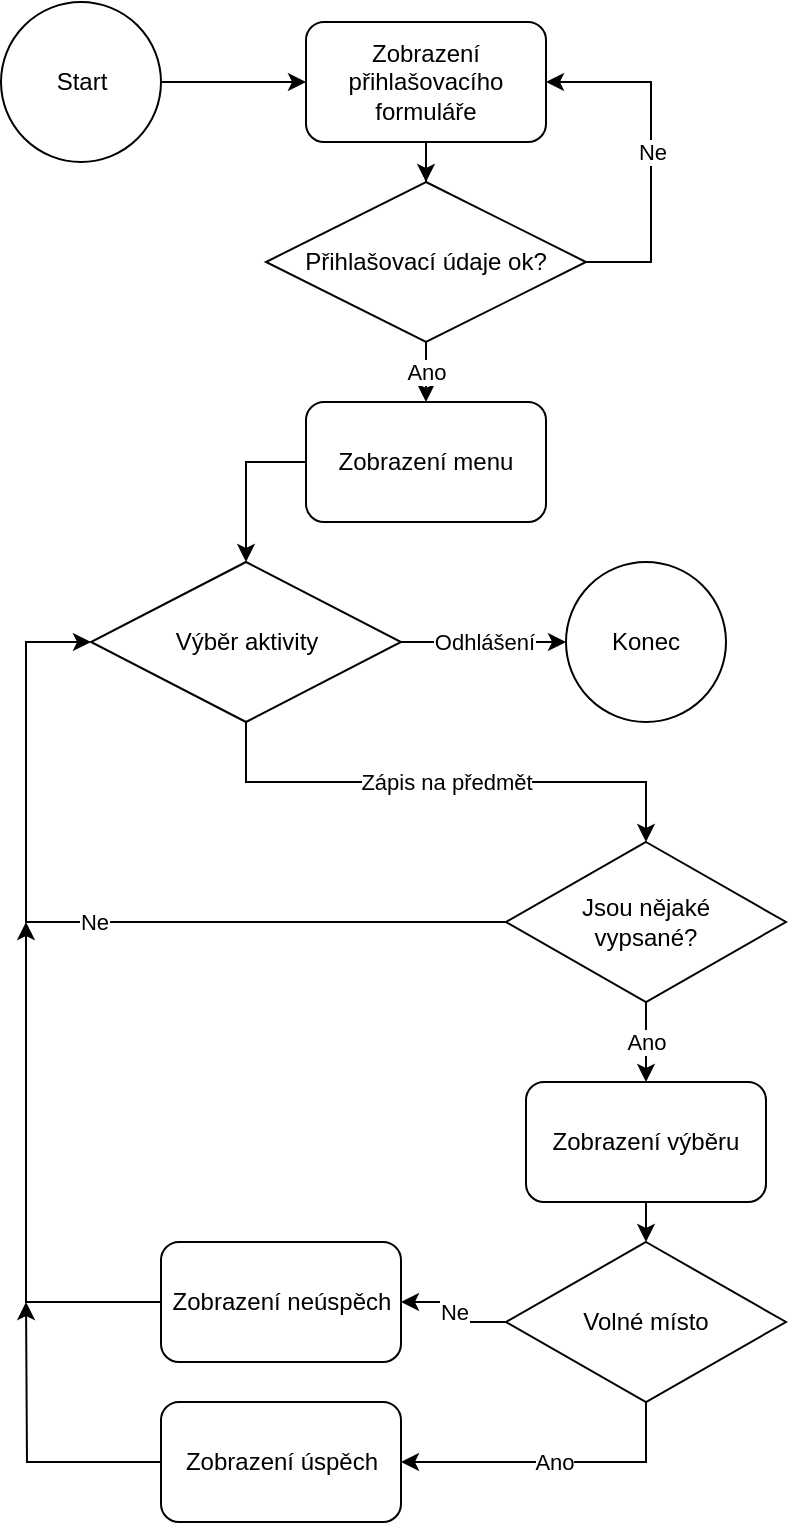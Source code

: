 <mxfile version="21.3.3" type="google">
  <diagram name="Page-1" id="GUHZCYI59kCP9ARATvkp">
    <mxGraphModel grid="1" page="1" gridSize="10" guides="1" tooltips="1" connect="1" arrows="1" fold="1" pageScale="1" pageWidth="1169" pageHeight="1654" math="0" shadow="0">
      <root>
        <mxCell id="0" />
        <mxCell id="1" parent="0" />
        <mxCell id="p6rU8YYEgjOAGoax0Zxj-3" value="" style="edgeStyle=orthogonalEdgeStyle;rounded=0;orthogonalLoop=1;jettySize=auto;html=1;" edge="1" parent="1" source="p6rU8YYEgjOAGoax0Zxj-1" target="p6rU8YYEgjOAGoax0Zxj-2">
          <mxGeometry relative="1" as="geometry" />
        </mxCell>
        <mxCell id="p6rU8YYEgjOAGoax0Zxj-1" value="&lt;div&gt;Start&lt;/div&gt;" style="ellipse;whiteSpace=wrap;html=1;aspect=fixed;" vertex="1" parent="1">
          <mxGeometry x="437.5" y="130" width="80" height="80" as="geometry" />
        </mxCell>
        <mxCell id="p6rU8YYEgjOAGoax0Zxj-7" value="" style="edgeStyle=orthogonalEdgeStyle;rounded=0;orthogonalLoop=1;jettySize=auto;html=1;" edge="1" parent="1" source="p6rU8YYEgjOAGoax0Zxj-2" target="p6rU8YYEgjOAGoax0Zxj-6">
          <mxGeometry relative="1" as="geometry" />
        </mxCell>
        <mxCell id="p6rU8YYEgjOAGoax0Zxj-2" value="&lt;div&gt;Zobrazení&lt;/div&gt;&lt;div&gt;přihlašovacího formuláře&lt;br&gt;&lt;/div&gt;" style="rounded=1;whiteSpace=wrap;html=1;" vertex="1" parent="1">
          <mxGeometry x="590" y="140" width="120" height="60" as="geometry" />
        </mxCell>
        <mxCell id="p6rU8YYEgjOAGoax0Zxj-8" value="Ne" style="edgeStyle=orthogonalEdgeStyle;rounded=0;orthogonalLoop=1;jettySize=auto;html=1;exitX=1;exitY=0.5;exitDx=0;exitDy=0;entryX=1;entryY=0.5;entryDx=0;entryDy=0;" edge="1" parent="1" source="p6rU8YYEgjOAGoax0Zxj-6" target="p6rU8YYEgjOAGoax0Zxj-2">
          <mxGeometry relative="1" as="geometry">
            <mxPoint x="652.5" y="170" as="targetPoint" />
            <Array as="points">
              <mxPoint x="762.5" y="260" />
              <mxPoint x="762.5" y="170" />
            </Array>
          </mxGeometry>
        </mxCell>
        <mxCell id="p6rU8YYEgjOAGoax0Zxj-11" value="Ano" style="edgeStyle=orthogonalEdgeStyle;rounded=0;orthogonalLoop=1;jettySize=auto;html=1;exitX=0.5;exitY=1;exitDx=0;exitDy=0;entryX=0.5;entryY=0;entryDx=0;entryDy=0;" edge="1" parent="1" source="p6rU8YYEgjOAGoax0Zxj-6" target="p6rU8YYEgjOAGoax0Zxj-10">
          <mxGeometry relative="1" as="geometry" />
        </mxCell>
        <mxCell id="p6rU8YYEgjOAGoax0Zxj-6" value="Přihlašovací údaje ok?" style="rhombus;whiteSpace=wrap;html=1;" vertex="1" parent="1">
          <mxGeometry x="570" y="220" width="160" height="80" as="geometry" />
        </mxCell>
        <mxCell id="p6rU8YYEgjOAGoax0Zxj-13" value="" style="edgeStyle=orthogonalEdgeStyle;rounded=0;orthogonalLoop=1;jettySize=auto;html=1;exitX=0;exitY=0.5;exitDx=0;exitDy=0;" edge="1" parent="1" source="p6rU8YYEgjOAGoax0Zxj-10" target="p6rU8YYEgjOAGoax0Zxj-12">
          <mxGeometry relative="1" as="geometry" />
        </mxCell>
        <mxCell id="p6rU8YYEgjOAGoax0Zxj-10" value="Zobrazení menu" style="rounded=1;whiteSpace=wrap;html=1;" vertex="1" parent="1">
          <mxGeometry x="590" y="330" width="120" height="60" as="geometry" />
        </mxCell>
        <mxCell id="p6rU8YYEgjOAGoax0Zxj-31" value="Zápis na předmět" style="edgeStyle=orthogonalEdgeStyle;rounded=0;orthogonalLoop=1;jettySize=auto;html=1;exitX=0.5;exitY=1;exitDx=0;exitDy=0;entryX=0.5;entryY=0;entryDx=0;entryDy=0;" edge="1" parent="1" source="p6rU8YYEgjOAGoax0Zxj-12" target="p6rU8YYEgjOAGoax0Zxj-21">
          <mxGeometry relative="1" as="geometry" />
        </mxCell>
        <mxCell id="p6rU8YYEgjOAGoax0Zxj-32" value="Odhlášení" style="edgeStyle=orthogonalEdgeStyle;rounded=0;orthogonalLoop=1;jettySize=auto;html=1;exitX=1;exitY=0.5;exitDx=0;exitDy=0;entryX=0;entryY=0.5;entryDx=0;entryDy=0;" edge="1" parent="1" source="p6rU8YYEgjOAGoax0Zxj-12" target="p6rU8YYEgjOAGoax0Zxj-16">
          <mxGeometry relative="1" as="geometry" />
        </mxCell>
        <mxCell id="p6rU8YYEgjOAGoax0Zxj-12" value="Výběr aktivity" style="rhombus;whiteSpace=wrap;html=1;" vertex="1" parent="1">
          <mxGeometry x="482.5" y="410" width="155" height="80" as="geometry" />
        </mxCell>
        <mxCell id="p6rU8YYEgjOAGoax0Zxj-16" value="Konec" style="ellipse;whiteSpace=wrap;html=1;rounded=1;" vertex="1" parent="1">
          <mxGeometry x="720" y="410" width="80" height="80" as="geometry" />
        </mxCell>
        <mxCell id="p6rU8YYEgjOAGoax0Zxj-23" value="Ne" style="edgeStyle=orthogonalEdgeStyle;rounded=0;orthogonalLoop=1;jettySize=auto;html=1;exitX=0;exitY=0.5;exitDx=0;exitDy=0;entryX=0;entryY=0.5;entryDx=0;entryDy=0;" edge="1" parent="1" source="p6rU8YYEgjOAGoax0Zxj-21" target="p6rU8YYEgjOAGoax0Zxj-12">
          <mxGeometry relative="1" as="geometry">
            <Array as="points">
              <mxPoint x="450" y="590" />
              <mxPoint x="450" y="450" />
            </Array>
          </mxGeometry>
        </mxCell>
        <mxCell id="p6rU8YYEgjOAGoax0Zxj-25" value="Ano" style="edgeStyle=orthogonalEdgeStyle;rounded=0;orthogonalLoop=1;jettySize=auto;html=1;" edge="1" parent="1" source="p6rU8YYEgjOAGoax0Zxj-21" target="p6rU8YYEgjOAGoax0Zxj-24">
          <mxGeometry relative="1" as="geometry" />
        </mxCell>
        <mxCell id="p6rU8YYEgjOAGoax0Zxj-21" value="Jsou nějaké &lt;br&gt;vypsané?" style="rhombus;whiteSpace=wrap;html=1;" vertex="1" parent="1">
          <mxGeometry x="690" y="550" width="140" height="80" as="geometry" />
        </mxCell>
        <mxCell id="p6rU8YYEgjOAGoax0Zxj-28" style="edgeStyle=orthogonalEdgeStyle;rounded=0;orthogonalLoop=1;jettySize=auto;html=1;exitX=0.5;exitY=1;exitDx=0;exitDy=0;entryX=0.5;entryY=0;entryDx=0;entryDy=0;" edge="1" parent="1" source="p6rU8YYEgjOAGoax0Zxj-24" target="p6rU8YYEgjOAGoax0Zxj-27">
          <mxGeometry relative="1" as="geometry" />
        </mxCell>
        <mxCell id="p6rU8YYEgjOAGoax0Zxj-24" value="Zobrazení výběru" style="rounded=1;whiteSpace=wrap;html=1;" vertex="1" parent="1">
          <mxGeometry x="700" y="670" width="120" height="60" as="geometry" />
        </mxCell>
        <mxCell id="p6rU8YYEgjOAGoax0Zxj-34" value="Ne" style="edgeStyle=orthogonalEdgeStyle;rounded=0;orthogonalLoop=1;jettySize=auto;html=1;exitX=0;exitY=0.5;exitDx=0;exitDy=0;entryX=1;entryY=0.5;entryDx=0;entryDy=0;" edge="1" parent="1" source="p6rU8YYEgjOAGoax0Zxj-27" target="p6rU8YYEgjOAGoax0Zxj-30">
          <mxGeometry relative="1" as="geometry" />
        </mxCell>
        <mxCell id="p6rU8YYEgjOAGoax0Zxj-37" value="Ano" style="edgeStyle=orthogonalEdgeStyle;rounded=0;orthogonalLoop=1;jettySize=auto;html=1;exitX=0.5;exitY=1;exitDx=0;exitDy=0;entryX=1;entryY=0.5;entryDx=0;entryDy=0;" edge="1" parent="1" source="p6rU8YYEgjOAGoax0Zxj-27" target="p6rU8YYEgjOAGoax0Zxj-36">
          <mxGeometry relative="1" as="geometry">
            <mxPoint x="700" y="890" as="targetPoint" />
          </mxGeometry>
        </mxCell>
        <mxCell id="p6rU8YYEgjOAGoax0Zxj-27" value="Volné místo" style="rhombus;whiteSpace=wrap;html=1;" vertex="1" parent="1">
          <mxGeometry x="690" y="750" width="140" height="80" as="geometry" />
        </mxCell>
        <mxCell id="p6rU8YYEgjOAGoax0Zxj-39" style="edgeStyle=orthogonalEdgeStyle;rounded=0;orthogonalLoop=1;jettySize=auto;html=1;exitX=0;exitY=0.5;exitDx=0;exitDy=0;" edge="1" parent="1" source="p6rU8YYEgjOAGoax0Zxj-30">
          <mxGeometry relative="1" as="geometry">
            <mxPoint x="450" y="590" as="targetPoint" />
            <Array as="points">
              <mxPoint x="450" y="780" />
            </Array>
          </mxGeometry>
        </mxCell>
        <mxCell id="p6rU8YYEgjOAGoax0Zxj-30" value="Zobrazení neúspěch" style="rounded=1;whiteSpace=wrap;html=1;" vertex="1" parent="1">
          <mxGeometry x="517.5" y="750" width="120" height="60" as="geometry" />
        </mxCell>
        <mxCell id="p6rU8YYEgjOAGoax0Zxj-41" style="edgeStyle=orthogonalEdgeStyle;rounded=0;orthogonalLoop=1;jettySize=auto;html=1;exitX=0;exitY=0.5;exitDx=0;exitDy=0;" edge="1" parent="1" source="p6rU8YYEgjOAGoax0Zxj-36">
          <mxGeometry relative="1" as="geometry">
            <mxPoint x="450" y="780" as="targetPoint" />
          </mxGeometry>
        </mxCell>
        <mxCell id="p6rU8YYEgjOAGoax0Zxj-36" value="Zobrazení úspěch" style="rounded=1;whiteSpace=wrap;html=1;" vertex="1" parent="1">
          <mxGeometry x="517.5" y="830" width="120" height="60" as="geometry" />
        </mxCell>
      </root>
    </mxGraphModel>
  </diagram>
</mxfile>
